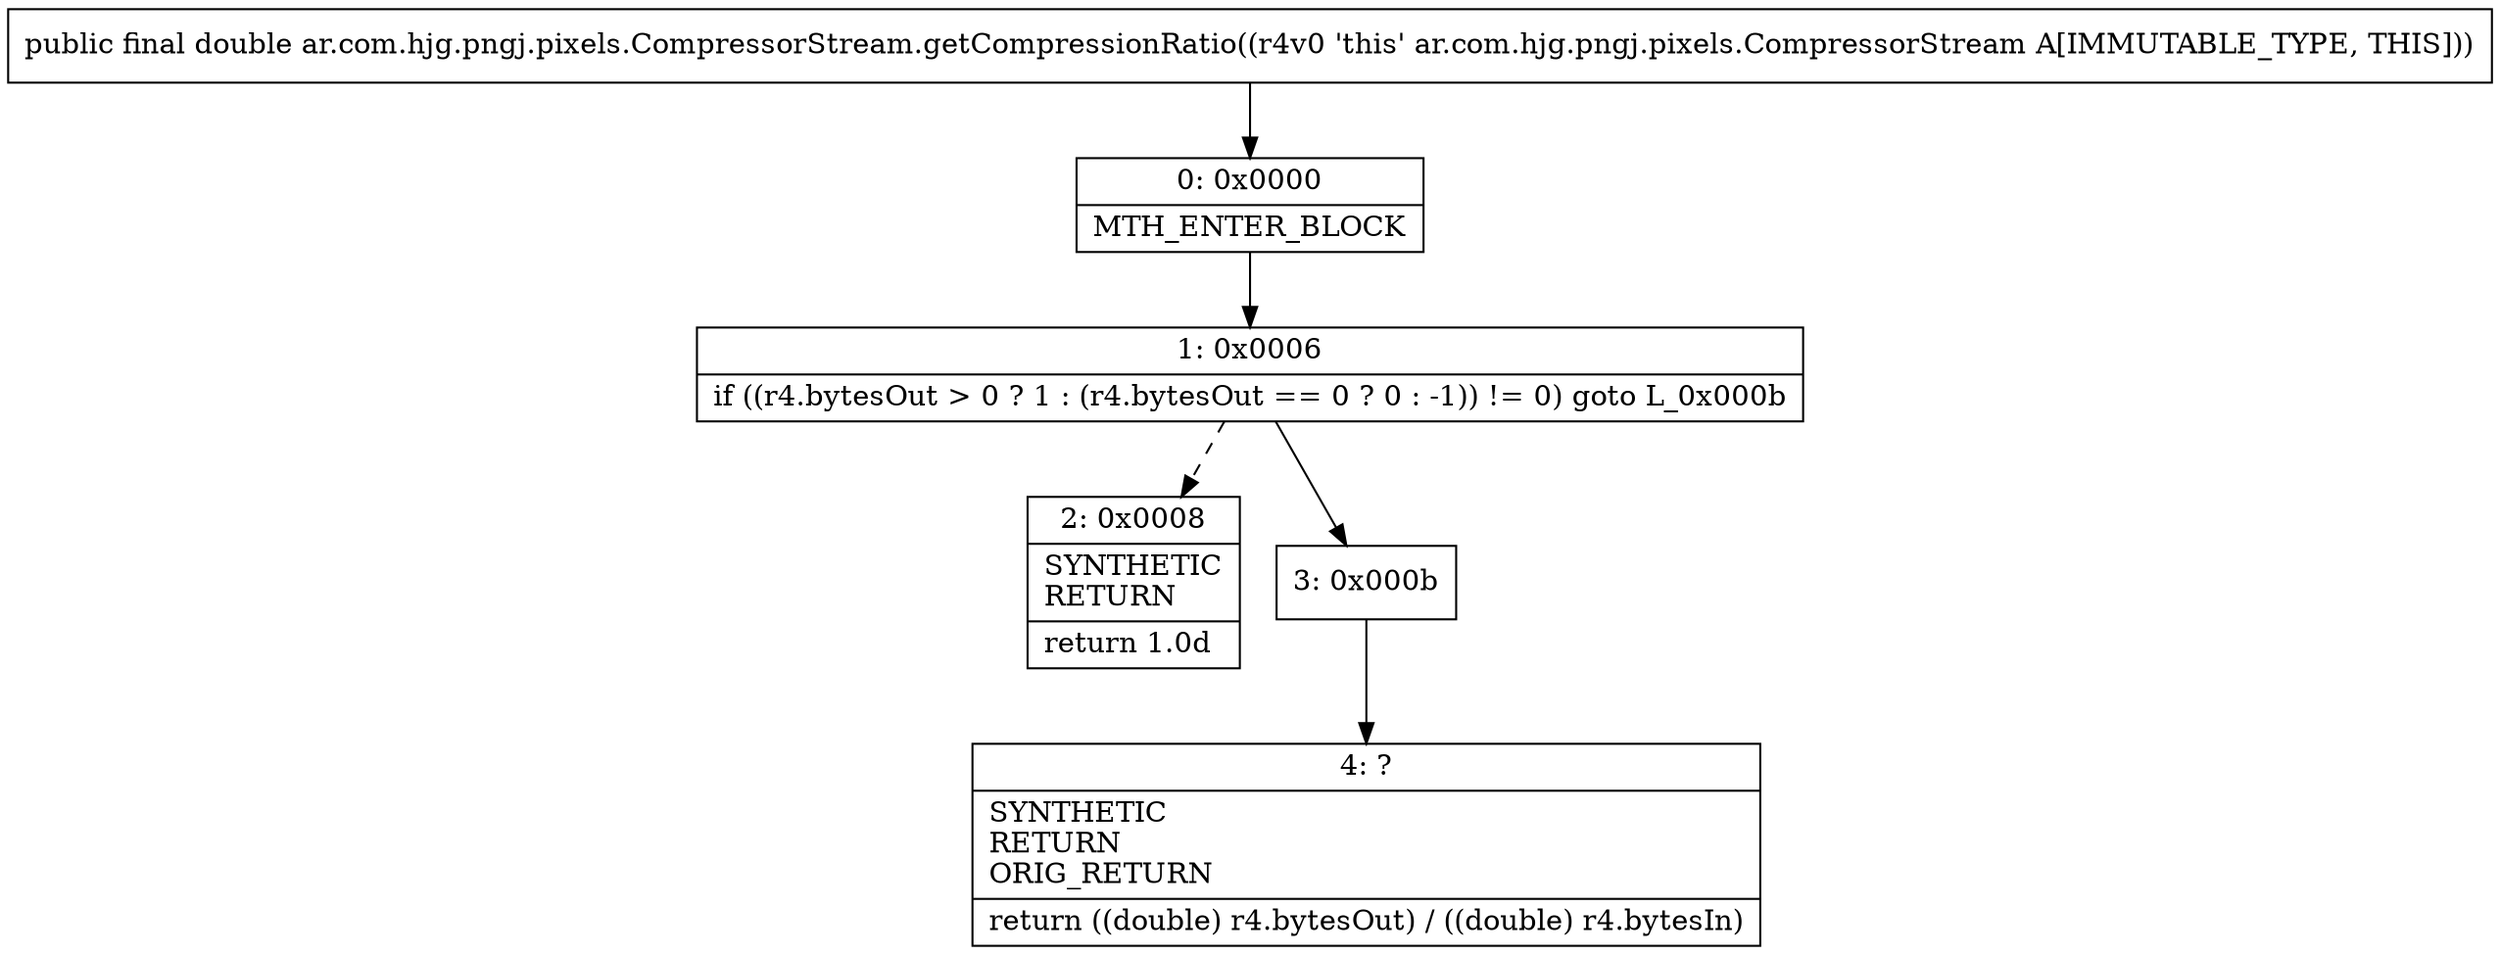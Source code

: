 digraph "CFG forar.com.hjg.pngj.pixels.CompressorStream.getCompressionRatio()D" {
Node_0 [shape=record,label="{0\:\ 0x0000|MTH_ENTER_BLOCK\l}"];
Node_1 [shape=record,label="{1\:\ 0x0006|if ((r4.bytesOut \> 0 ? 1 : (r4.bytesOut == 0 ? 0 : \-1)) != 0) goto L_0x000b\l}"];
Node_2 [shape=record,label="{2\:\ 0x0008|SYNTHETIC\lRETURN\l|return 1.0d\l}"];
Node_3 [shape=record,label="{3\:\ 0x000b}"];
Node_4 [shape=record,label="{4\:\ ?|SYNTHETIC\lRETURN\lORIG_RETURN\l|return ((double) r4.bytesOut) \/ ((double) r4.bytesIn)\l}"];
MethodNode[shape=record,label="{public final double ar.com.hjg.pngj.pixels.CompressorStream.getCompressionRatio((r4v0 'this' ar.com.hjg.pngj.pixels.CompressorStream A[IMMUTABLE_TYPE, THIS])) }"];
MethodNode -> Node_0;
Node_0 -> Node_1;
Node_1 -> Node_2[style=dashed];
Node_1 -> Node_3;
Node_3 -> Node_4;
}

